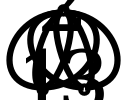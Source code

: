 #java LMPlot ../../../../data/linkage_map/LEPMAP3//05_order_LG5.txt
graph g {
node [fontsize=40,penwidth=4]
edge [penwidth=3]
1[width=0.03333333333333333,height=0.03333333333333333,fixedsize=true]
2[width=0.03333333333333333,height=0.03333333333333333,fixedsize=true]
3[width=0.03333333333333333,height=0.03333333333333333,fixedsize=true]
2--1[]
2--1[]
2--1[]
2--1[]
2--3[]
2--3[]
2--3[]
2--3[]
}
